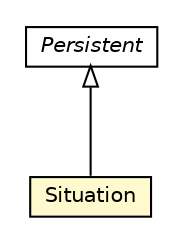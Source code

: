#!/usr/local/bin/dot
#
# Class diagram 
# Generated by UMLGraph version R5_6-24-gf6e263 (http://www.umlgraph.org/)
#

digraph G {
	edge [fontname="Helvetica",fontsize=10,labelfontname="Helvetica",labelfontsize=10];
	node [fontname="Helvetica",fontsize=10,shape=plaintext];
	nodesep=0.25;
	ranksep=0.5;
	// org.universAAL.ontology.reasoner.Situation
	c329451 [label=<<table title="org.universAAL.ontology.reasoner.Situation" border="0" cellborder="1" cellspacing="0" cellpadding="2" port="p" bgcolor="lemonChiffon" href="./Situation.html">
		<tr><td><table border="0" cellspacing="0" cellpadding="1">
<tr><td align="center" balign="center"> Situation </td></tr>
		</table></td></tr>
		</table>>, URL="./Situation.html", fontname="Helvetica", fontcolor="black", fontsize=10.0];
	// org.universAAL.ontology.reasoner.Persistent
	c329453 [label=<<table title="org.universAAL.ontology.reasoner.Persistent" border="0" cellborder="1" cellspacing="0" cellpadding="2" port="p" href="./Persistent.html">
		<tr><td><table border="0" cellspacing="0" cellpadding="1">
<tr><td align="center" balign="center"><font face="Helvetica-Oblique"> Persistent </font></td></tr>
		</table></td></tr>
		</table>>, URL="./Persistent.html", fontname="Helvetica", fontcolor="black", fontsize=10.0];
	//org.universAAL.ontology.reasoner.Situation extends org.universAAL.ontology.reasoner.Persistent
	c329453:p -> c329451:p [dir=back,arrowtail=empty];
}

